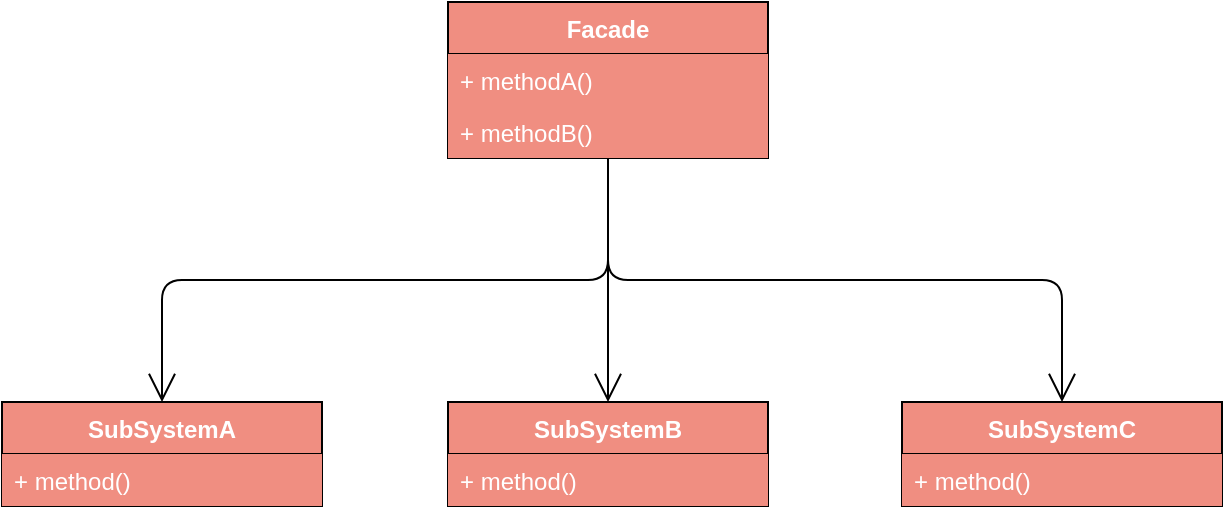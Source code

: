 <mxfile version="12.4.8" type="github">
  <diagram id="bYv0EnGEMndnR-SFTeqx" name="Page-1">
    <mxGraphModel dx="1186" dy="741" grid="1" gridSize="10" guides="1" tooltips="1" connect="1" arrows="1" fold="1" page="1" pageScale="1" pageWidth="827" pageHeight="1169" math="0" shadow="0">
      <root>
        <mxCell id="0"/>
        <mxCell id="1" parent="0"/>
        <mxCell id="BmELw2zKFtl720FgS47a-3" value="Facade" style="swimlane;fontStyle=1;align=center;verticalAlign=top;childLayout=stackLayout;horizontal=1;startSize=26;horizontalStack=0;resizeParent=1;resizeParentMax=0;resizeLast=0;collapsible=1;marginBottom=0;fillColor=#F08E81;fontColor=#FFFFFF;" vertex="1" parent="1">
          <mxGeometry x="333" y="120" width="160" height="78" as="geometry"/>
        </mxCell>
        <mxCell id="BmELw2zKFtl720FgS47a-6" value="+ methodA()" style="text;strokeColor=none;fillColor=#F08E81;align=left;verticalAlign=top;spacingLeft=4;spacingRight=4;overflow=hidden;rotatable=0;points=[[0,0.5],[1,0.5]];portConstraint=eastwest;fontColor=#FFFFFF;" vertex="1" parent="BmELw2zKFtl720FgS47a-3">
          <mxGeometry y="26" width="160" height="26" as="geometry"/>
        </mxCell>
        <mxCell id="BmELw2zKFtl720FgS47a-7" value="+ methodB()" style="text;strokeColor=none;fillColor=#F08E81;align=left;verticalAlign=top;spacingLeft=4;spacingRight=4;overflow=hidden;rotatable=0;points=[[0,0.5],[1,0.5]];portConstraint=eastwest;fontColor=#FFFFFF;" vertex="1" parent="BmELw2zKFtl720FgS47a-3">
          <mxGeometry y="52" width="160" height="26" as="geometry"/>
        </mxCell>
        <mxCell id="BmELw2zKFtl720FgS47a-8" value="SubSystemA" style="swimlane;fontStyle=1;align=center;verticalAlign=top;childLayout=stackLayout;horizontal=1;startSize=26;horizontalStack=0;resizeParent=1;resizeParentMax=0;resizeLast=0;collapsible=1;marginBottom=0;fillColor=#F08E81;fontColor=#FFFFFF;" vertex="1" parent="1">
          <mxGeometry x="110" y="320" width="160" height="52" as="geometry"/>
        </mxCell>
        <mxCell id="BmELw2zKFtl720FgS47a-9" value="+ method()" style="text;strokeColor=none;fillColor=#F08E81;align=left;verticalAlign=top;spacingLeft=4;spacingRight=4;overflow=hidden;rotatable=0;points=[[0,0.5],[1,0.5]];portConstraint=eastwest;fontColor=#FFFFFF;" vertex="1" parent="BmELw2zKFtl720FgS47a-8">
          <mxGeometry y="26" width="160" height="26" as="geometry"/>
        </mxCell>
        <mxCell id="BmELw2zKFtl720FgS47a-11" value="SubSystemB" style="swimlane;fontStyle=1;align=center;verticalAlign=top;childLayout=stackLayout;horizontal=1;startSize=26;horizontalStack=0;resizeParent=1;resizeParentMax=0;resizeLast=0;collapsible=1;marginBottom=0;fillColor=#F08E81;fontColor=#FFFFFF;" vertex="1" parent="1">
          <mxGeometry x="333" y="320" width="160" height="52" as="geometry"/>
        </mxCell>
        <mxCell id="BmELw2zKFtl720FgS47a-12" value="+ method()" style="text;strokeColor=none;fillColor=#F08E81;align=left;verticalAlign=top;spacingLeft=4;spacingRight=4;overflow=hidden;rotatable=0;points=[[0,0.5],[1,0.5]];portConstraint=eastwest;fontColor=#FFFFFF;" vertex="1" parent="BmELw2zKFtl720FgS47a-11">
          <mxGeometry y="26" width="160" height="26" as="geometry"/>
        </mxCell>
        <mxCell id="BmELw2zKFtl720FgS47a-14" value="SubSystemC" style="swimlane;fontStyle=1;align=center;verticalAlign=top;childLayout=stackLayout;horizontal=1;startSize=26;horizontalStack=0;resizeParent=1;resizeParentMax=0;resizeLast=0;collapsible=1;marginBottom=0;fillColor=#F08E81;fontColor=#FFFFFF;" vertex="1" parent="1">
          <mxGeometry x="560" y="320" width="160" height="52" as="geometry"/>
        </mxCell>
        <mxCell id="BmELw2zKFtl720FgS47a-15" value="+ method()" style="text;strokeColor=none;fillColor=#F08E81;align=left;verticalAlign=top;spacingLeft=4;spacingRight=4;overflow=hidden;rotatable=0;points=[[0,0.5],[1,0.5]];portConstraint=eastwest;fontColor=#FFFFFF;" vertex="1" parent="BmELw2zKFtl720FgS47a-14">
          <mxGeometry y="26" width="160" height="26" as="geometry"/>
        </mxCell>
        <mxCell id="BmELw2zKFtl720FgS47a-17" value="" style="endArrow=open;endFill=1;endSize=12;html=1;fontColor=#FFFFFF;entryX=0.5;entryY=0;entryDx=0;entryDy=0;exitX=0.5;exitY=1;exitDx=0;exitDy=0;edgeStyle=orthogonalEdgeStyle;" edge="1" parent="1" source="BmELw2zKFtl720FgS47a-3" target="BmELw2zKFtl720FgS47a-8">
          <mxGeometry width="160" relative="1" as="geometry">
            <mxPoint x="70" y="200" as="sourcePoint"/>
            <mxPoint x="230" y="200" as="targetPoint"/>
          </mxGeometry>
        </mxCell>
        <mxCell id="BmELw2zKFtl720FgS47a-18" value="" style="endArrow=open;endFill=1;endSize=12;html=1;fontColor=#FFFFFF;entryX=0.5;entryY=0;entryDx=0;entryDy=0;exitX=0.5;exitY=1;exitDx=0;exitDy=0;edgeStyle=orthogonalEdgeStyle;" edge="1" parent="1" source="BmELw2zKFtl720FgS47a-3" target="BmELw2zKFtl720FgS47a-11">
          <mxGeometry width="160" relative="1" as="geometry">
            <mxPoint x="180" y="470" as="sourcePoint"/>
            <mxPoint x="340" y="470" as="targetPoint"/>
          </mxGeometry>
        </mxCell>
        <mxCell id="BmELw2zKFtl720FgS47a-19" value="" style="endArrow=open;endFill=1;endSize=12;html=1;fontColor=#FFFFFF;exitX=0.5;exitY=1;exitDx=0;exitDy=0;entryX=0.5;entryY=0;entryDx=0;entryDy=0;edgeStyle=orthogonalEdgeStyle;" edge="1" parent="1" source="BmELw2zKFtl720FgS47a-3" target="BmELw2zKFtl720FgS47a-14">
          <mxGeometry width="160" relative="1" as="geometry">
            <mxPoint x="130" y="560" as="sourcePoint"/>
            <mxPoint x="290" y="560" as="targetPoint"/>
          </mxGeometry>
        </mxCell>
      </root>
    </mxGraphModel>
  </diagram>
</mxfile>
